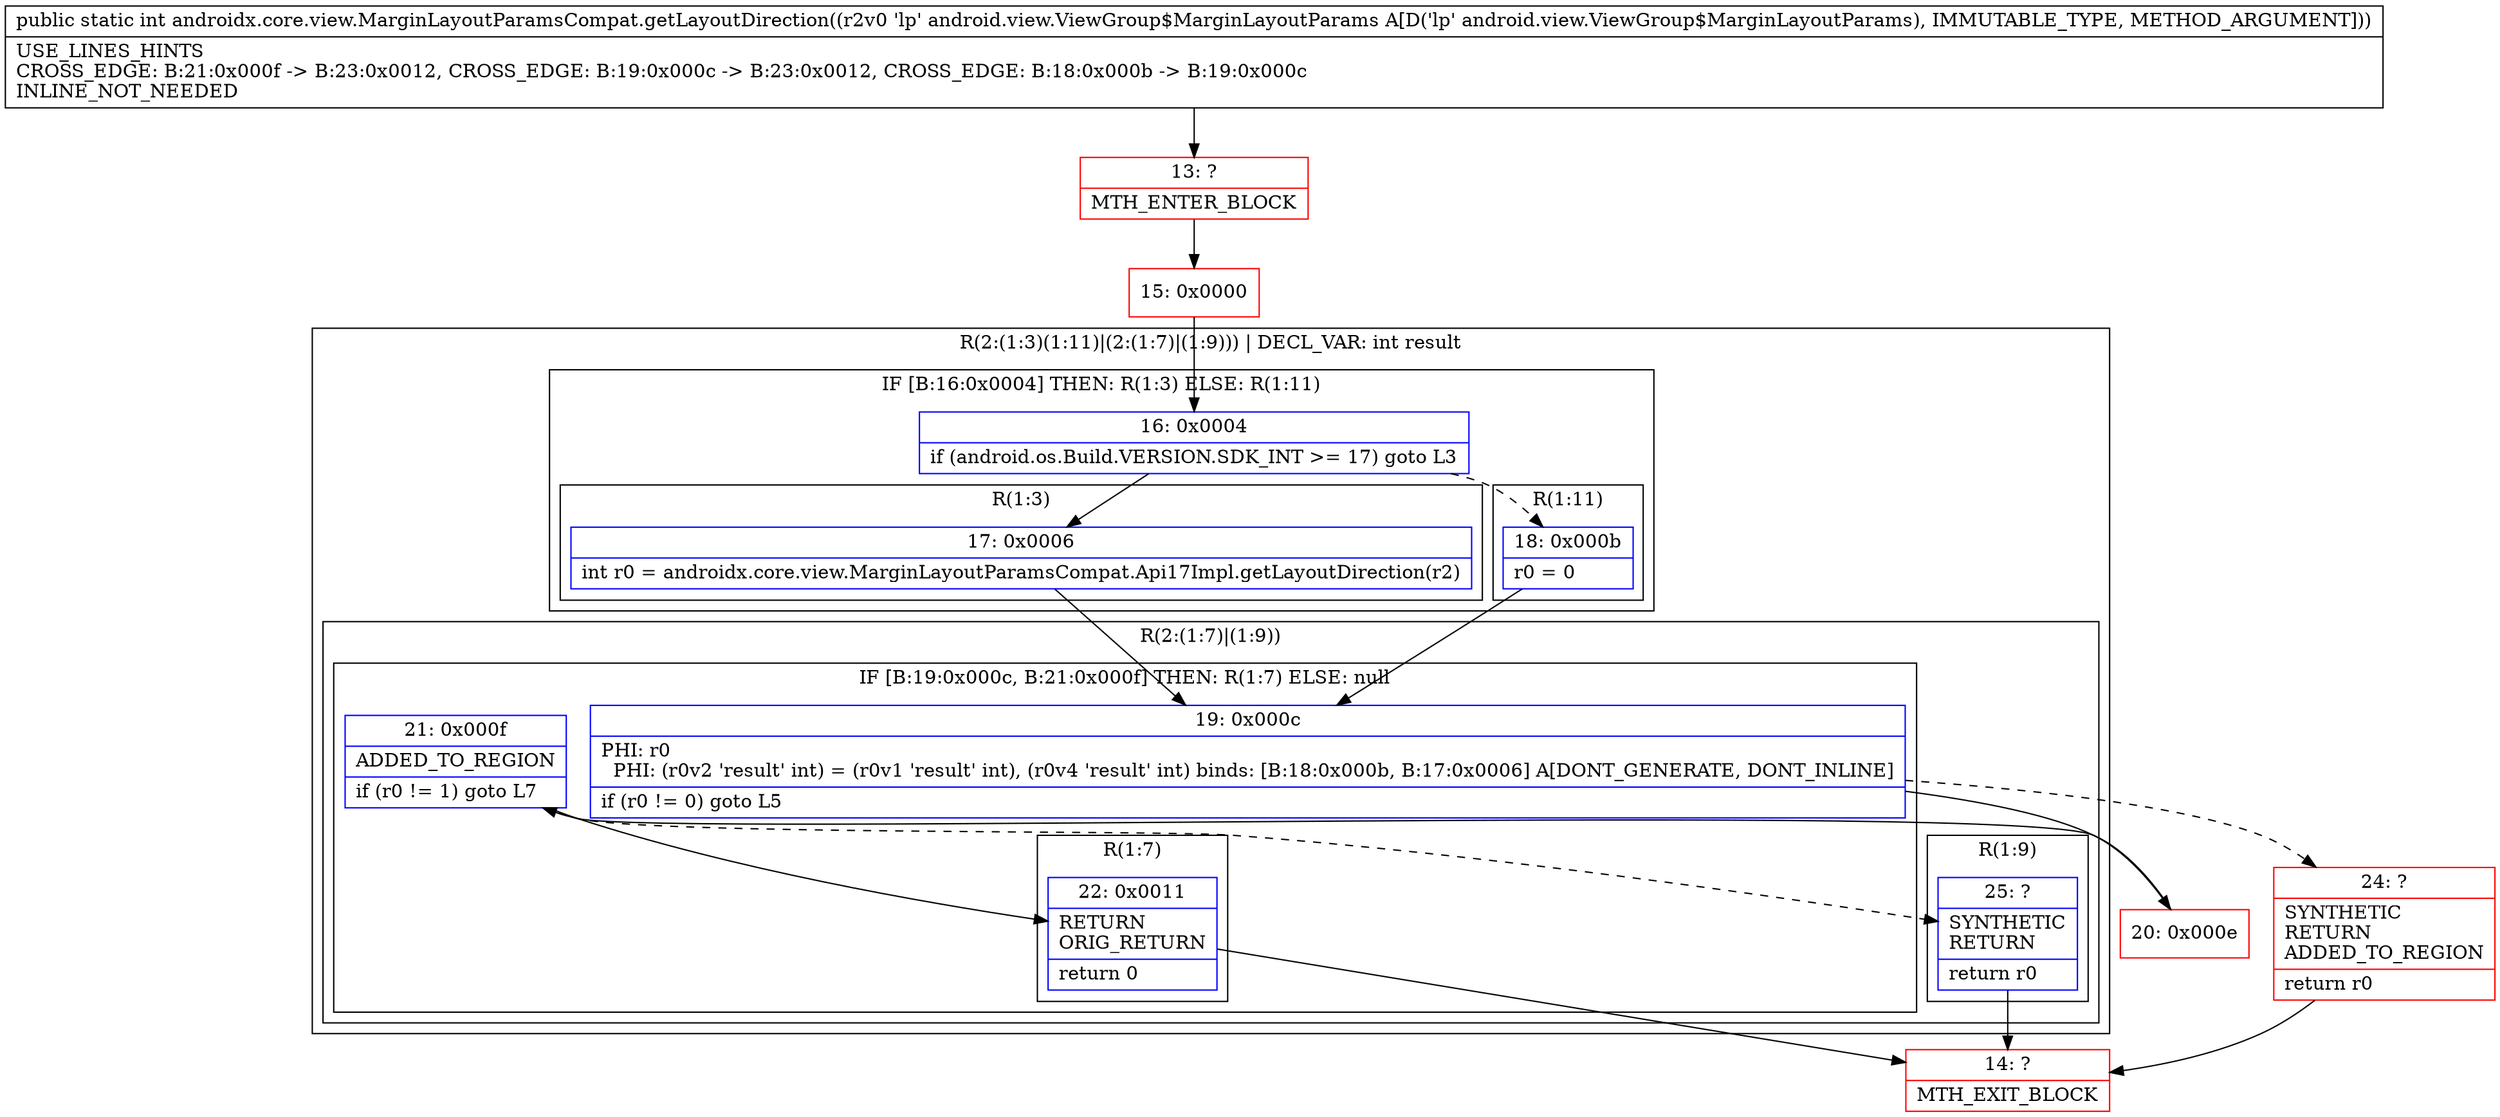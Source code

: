 digraph "CFG forandroidx.core.view.MarginLayoutParamsCompat.getLayoutDirection(Landroid\/view\/ViewGroup$MarginLayoutParams;)I" {
subgraph cluster_Region_1072753740 {
label = "R(2:(1:3)(1:11)|(2:(1:7)|(1:9))) | DECL_VAR: int result\l";
node [shape=record,color=blue];
subgraph cluster_IfRegion_1039364395 {
label = "IF [B:16:0x0004] THEN: R(1:3) ELSE: R(1:11)";
node [shape=record,color=blue];
Node_16 [shape=record,label="{16\:\ 0x0004|if (android.os.Build.VERSION.SDK_INT \>= 17) goto L3\l}"];
subgraph cluster_Region_1189770377 {
label = "R(1:3)";
node [shape=record,color=blue];
Node_17 [shape=record,label="{17\:\ 0x0006|int r0 = androidx.core.view.MarginLayoutParamsCompat.Api17Impl.getLayoutDirection(r2)\l}"];
}
subgraph cluster_Region_134730559 {
label = "R(1:11)";
node [shape=record,color=blue];
Node_18 [shape=record,label="{18\:\ 0x000b|r0 = 0\l}"];
}
}
subgraph cluster_Region_1494248180 {
label = "R(2:(1:7)|(1:9))";
node [shape=record,color=blue];
subgraph cluster_IfRegion_1477245101 {
label = "IF [B:19:0x000c, B:21:0x000f] THEN: R(1:7) ELSE: null";
node [shape=record,color=blue];
Node_19 [shape=record,label="{19\:\ 0x000c|PHI: r0 \l  PHI: (r0v2 'result' int) = (r0v1 'result' int), (r0v4 'result' int) binds: [B:18:0x000b, B:17:0x0006] A[DONT_GENERATE, DONT_INLINE]\l|if (r0 != 0) goto L5\l}"];
Node_21 [shape=record,label="{21\:\ 0x000f|ADDED_TO_REGION\l|if (r0 != 1) goto L7\l}"];
subgraph cluster_Region_1621556588 {
label = "R(1:7)";
node [shape=record,color=blue];
Node_22 [shape=record,label="{22\:\ 0x0011|RETURN\lORIG_RETURN\l|return 0\l}"];
}
}
subgraph cluster_Region_1182446202 {
label = "R(1:9)";
node [shape=record,color=blue];
Node_25 [shape=record,label="{25\:\ ?|SYNTHETIC\lRETURN\l|return r0\l}"];
}
}
}
Node_13 [shape=record,color=red,label="{13\:\ ?|MTH_ENTER_BLOCK\l}"];
Node_15 [shape=record,color=red,label="{15\:\ 0x0000}"];
Node_20 [shape=record,color=red,label="{20\:\ 0x000e}"];
Node_14 [shape=record,color=red,label="{14\:\ ?|MTH_EXIT_BLOCK\l}"];
Node_24 [shape=record,color=red,label="{24\:\ ?|SYNTHETIC\lRETURN\lADDED_TO_REGION\l|return r0\l}"];
MethodNode[shape=record,label="{public static int androidx.core.view.MarginLayoutParamsCompat.getLayoutDirection((r2v0 'lp' android.view.ViewGroup$MarginLayoutParams A[D('lp' android.view.ViewGroup$MarginLayoutParams), IMMUTABLE_TYPE, METHOD_ARGUMENT]))  | USE_LINES_HINTS\lCROSS_EDGE: B:21:0x000f \-\> B:23:0x0012, CROSS_EDGE: B:19:0x000c \-\> B:23:0x0012, CROSS_EDGE: B:18:0x000b \-\> B:19:0x000c\lINLINE_NOT_NEEDED\l}"];
MethodNode -> Node_13;Node_16 -> Node_17;
Node_16 -> Node_18[style=dashed];
Node_17 -> Node_19;
Node_18 -> Node_19;
Node_19 -> Node_20;
Node_19 -> Node_24[style=dashed];
Node_21 -> Node_22;
Node_21 -> Node_25[style=dashed];
Node_22 -> Node_14;
Node_25 -> Node_14;
Node_13 -> Node_15;
Node_15 -> Node_16;
Node_20 -> Node_21;
Node_24 -> Node_14;
}

